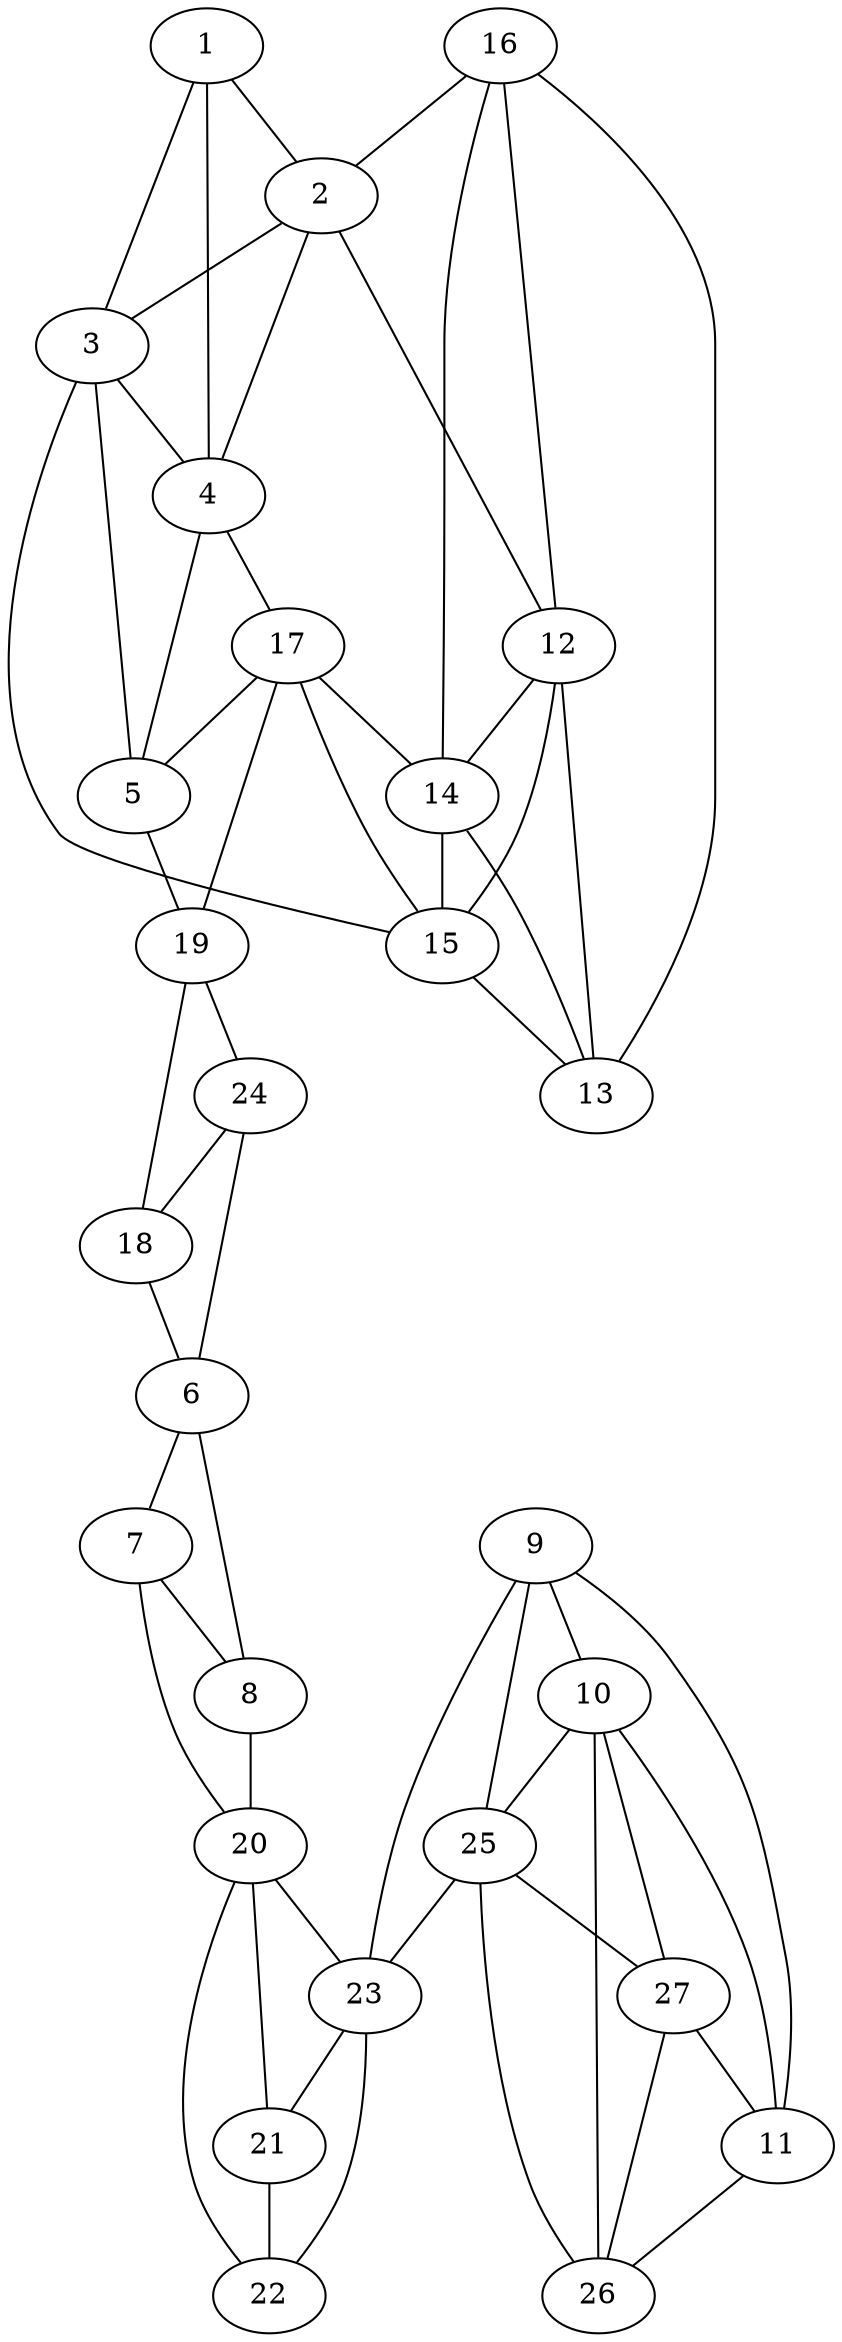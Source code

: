 graph pdb1mhm {
	1	 [aaLength=5,
		sequence=GLRSL,
		type=0];
	2	 [aaLength=13,
		sequence=SKAQLDEILGPAE,
		type=0];
	1 -- 2	 [distance0="5.963691",
		frequency=1,
		type0=1];
	3	 [aaLength=4,
		sequence=QKWH,
		type=0];
	1 -- 3	 [distance0="56.15943",
		frequency=1,
		type0=2];
	4	 [aaLength=12,
		sequence=VYSASAGSVQSN,
		type=0];
	1 -- 4	 [distance0="60.16903",
		frequency=1,
		type0=3];
	2 -- 3	 [distance0="51.52637",
		frequency=1,
		type0=2];
	2 -- 4	 [distance0="54.86494",
		frequency=1,
		type0=3];
	12	 [aaLength=7,
		sequence=TIVDNLS,
		type=1];
	2 -- 12	 [distance0="1.0",
		frequency=1,
		type0=4];
	5	 [aaLength=14,
		sequence=ESSAAHMTVRSGIR,
		type=0];
	3 -- 5	 [distance0="43.56508",
		frequency=1,
		type0=2];
	3 -- 4	 [distance0="12.04063",
		distance1="0.0",
		frequency=2,
		type0=1,
		type1=5];
	17	 [aaLength=8,
		sequence=YTLEMCMT,
		type=1];
	4 -- 17	 [distance0="3.0",
		frequency=1,
		type0=4];
	5 -- 4	 [distance0="39.87129",
		frequency=1,
		type0=1];
	19	 [aaLength=6,
		sequence=SEICDF,
		type=1];
	5 -- 19	 [distance0="70.5636",
		distance1="5.0",
		frequency=2,
		type0=3,
		type1=4];
	6	 [aaLength=7,
		sequence=VGYNPKT,
		type=0];
	7	 [aaLength=9,
		sequence=ERVLACFEP,
		type=0];
	6 -- 7	 [distance0="17.09894",
		distance1="7.0",
		frequency=2,
		type0=1,
		type1=4];
	8	 [aaLength=5,
		sequence=AEFSV,
		type=0];
	6 -- 8	 [distance0="24.54708",
		frequency=1,
		type0=2];
	7 -- 8	 [distance0="9.526932",
		distance1="0.0",
		frequency=2,
		type0=1,
		type1=5];
	20	 [aaLength=6,
		sequence=DVATKL,
		type=1];
	7 -- 20	 [distance0="38.76556",
		frequency=1,
		type0=3];
	8 -- 20	 [distance0="36.41747",
		distance1="4.0",
		frequency=2,
		type0=3,
		type1=4];
	9	 [aaLength=14,
		sequence=KSVLKGCWKEEEKE,
		type=0];
	10	 [aaLength=10,
		sequence=vanDerWaals,
		type=0];
	9 -- 10	 [distance0="31.40088",
		frequency=1,
		type0=1];
	23	 [aaLength=7,
		sequence=VYQKFTR,
		type=1];
	9 -- 23	 [distance0="36.8283",
		frequency=1,
		type0=2];
	25	 [aaLength=10,
		sequence=GKE,
		type=1];
	9 -- 25	 [distance0="36.8283",
		distance1="0.0",
		frequency=2,
		type0=3,
		type1=5];
	11	 [aaLength=3,
		sequence=vanDerWaals,
		type=0];
	10 -- 11	 [distance0="29.71263",
		frequency=1,
		type0=1];
	10 -- 25	 [distance0="52.38876",
		frequency=1,
		type0=3];
	11 -- 9	 [distance0="60.08726",
		frequency=1,
		type0=2];
	26	 [aaLength=9,
		sequence=vanDerWaals,
		type=1];
	11 -- 26	 [distance0="64.28798",
		distance1="0.0",
		frequency=2,
		type0=3,
		type1=4];
	13	 [aaLength=6,
		sequence=DSYVLS,
		type=1];
	12 -- 13	 [distance0="11.0",
		distance1="4.0",
		frequency=2,
		type0=1,
		type1=4];
	14	 [aaLength=4,
		sequence=LAAG,
		type=1];
	12 -- 14	 [distance0="20.0",
		frequency=1,
		type0=2];
	15	 [aaLength=7,
		sequence=AVIMGSP,
		type=1];
	12 -- 15	 [distance0="26.0",
		frequency=1,
		type0=3];
	13 -- 14	 [distance0="9.0",
		frequency=1,
		type0=1];
	14 -- 15	 [distance0="6.0",
		distance1="2.0",
		frequency=2,
		type0=1,
		type1=4];
	15 -- 13	 [distance0="15.0",
		frequency=1,
		type0=2];
	15 -- 3	 [distance0="3.0",
		frequency=1,
		type0=4];
	16	 [aaLength=8,
		sequence=EKRLEISF,
		type=1];
	16 -- 2	 [distance0="17.0",
		frequency=1,
		type0=4];
	16 -- 13	 [distance0="50.0",
		frequency=1,
		type0=2];
	16 -- 12	 [distance0="39.0",
		frequency=1,
		type0=1];
	16 -- 14	 [distance0="59.0",
		frequency=1,
		type0=3];
	17 -- 5	 [distance0="14.0",
		frequency=1,
		type0=4];
	17 -- 14	 [distance0="35.0",
		frequency=1,
		type0=2];
	17 -- 15	 [distance0="29.0",
		frequency=1,
		type0=1];
	17 -- 19	 [distance0="41.0",
		frequency=1,
		type0=3];
	18	 [aaLength=7,
		sequence=MNSIEGA,
		type=1];
	18 -- 6	 [distance0="39.34284",
		frequency=1,
		type0=3];
	18 -- 19	 [distance0="14.0",
		frequency=1,
		type0=1];
	24	 [aaLength=9,
		sequence=GFTYASFES,
		type=1];
	19 -- 24	 [distance0="32.0",
		frequency=1,
		type0=2];
	21	 [aaLength=7,
		sequence=SVDVKGY,
		type=1];
	20 -- 21	 [distance0="11.0",
		distance1="5.0",
		frequency=2,
		type0=1,
		type1=4];
	22	 [aaLength=8,
		sequence=AEWSPEEF,
		type=1];
	20 -- 22	 [distance0="20.0",
		frequency=1,
		type0=2];
	20 -- 23	 [distance0="34.0",
		frequency=1,
		type0=3];
	21 -- 22	 [distance0="9.0",
		distance1="2.0",
		frequency=2,
		type0=1,
		type1=4];
	23 -- 21	 [distance0="23.0",
		frequency=1,
		type0=2];
	23 -- 22	 [distance0="14.0",
		frequency=1,
		type0=1];
	24 -- 6	 [distance0="29.99765",
		distance1="0.0",
		frequency=2,
		type0=2,
		type1=5];
	24 -- 18	 [distance0="18.0",
		frequency=1,
		type0=1];
	25 -- 23	 [distance0="28.0",
		frequency=1,
		type0=2];
	27	 [aaLength=10,
		sequence=vanDerWaals,
		type=1];
	25 -- 27	 [distance0="27.0",
		frequency=1,
		type0=1];
	26 -- 10	 [distance0="59.16572",
		frequency=1,
		type0=3];
	26 -- 25	 [distance0="42.0",
		frequency=1,
		type0=2];
	26 -- 27	 [distance0="15.0",
		frequency=1,
		type0=1];
	27 -- 10	 [distance0="53.1562",
		frequency=1,
		type0=3];
	27 -- 11	 [distance0="0.0",
		frequency=1,
		type0=4];
}
